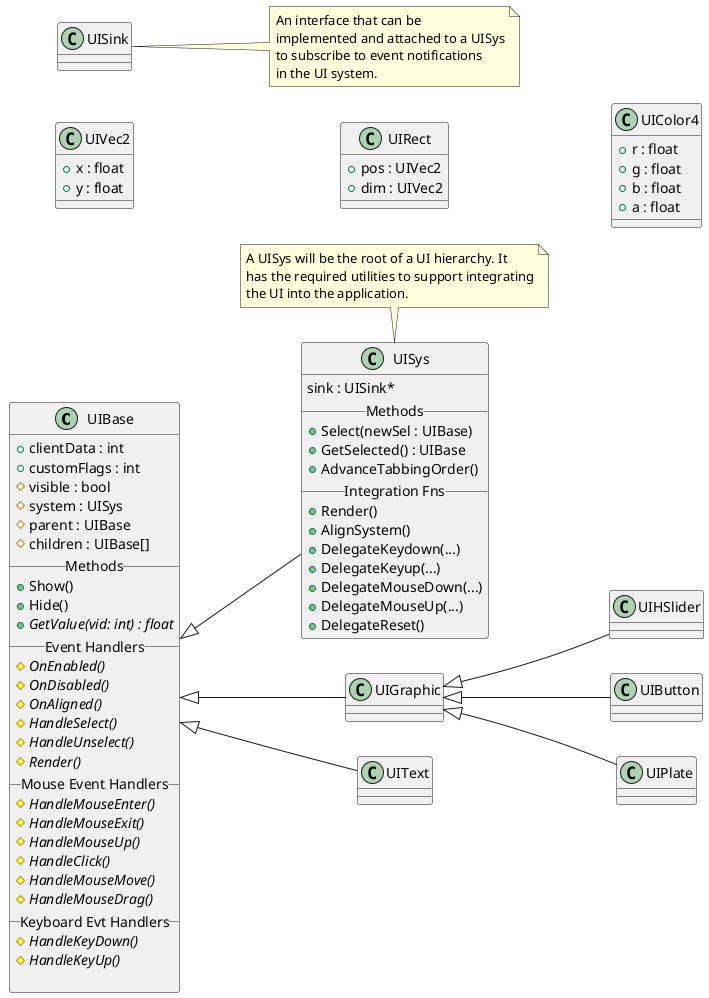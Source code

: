 	
@startuml
left to right direction

class UIBase{
  +clientData : int
  +customFlags : int
  #visible : bool
  #system : UISys
  #parent : UIBase
  #children : UIBase[]
  __ Methods __
  +Show()
  +Hide()
  {abstract}+GetValue(vid: int) : float
  __ Event Handlers __
  {abstract}#OnEnabled()
  {abstract}#OnDisabled()
  {abstract}#OnAligned()
  {abstract}#HandleSelect()
  {abstract}#HandleUnselect()
  {abstract}#Render()
  __ Mouse Event Handlers __
  {abstract}#HandleMouseEnter()
  {abstract}#HandleMouseExit()
  {abstract}#HandleMouseUp()
  {abstract}#HandleClick()
  {abstract}#HandleMouseMove()
  {abstract}#HandleMouseDrag()
  __ Keyboard Evt Handlers __
  {abstract}#HandleKeyDown()
  {abstract}#HandleKeyUp()
  
}

class UISys{
  sink : UISink*
  __ Methods __
  +Select(newSel : UIBase)
  +GetSelected() : UIBase
  +AdvanceTabbingOrder()
  __ Integration Fns __
  +Render()
  +AlignSystem()
  +DelegateKeydown(...)
  +DelegateKeyup(...)
  +DelegateMouseDown(...)
  +DelegateMouseUp(...)
  +DelegateReset()
}
note top of UISys
A UISys will be the root of a UI hierarchy. It
has the required utilities to support integrating
the UI into the application.
end note

class UIGraphic{
}

class UIHSlider{
}

class UIRect{
}

class UISink{
}
note right of UISink
An interface that can be 
implemented and attached to a UISys
to subscribe to event notifications 
in the UI system.
end note

class UIText{
}

class UIButton{
}

class UIPlate{
}

class UIVec2
{
  +x : float
  +y : float
}

class UIRect {
  +pos : UIVec2
  +dim : UIVec2
}

class UIColor4 {
  +r : float
  +g : float
  +b : float
  +a : float
}

UIVec2 -[hidden]- UIRect
UIRect -[hidden]- UIColor4

UIBase <|-- UISys
UIBase <|-- UIGraphic
UIBase <|-- UIText
UIGraphic <|-- UIButton
UIGraphic <|-- UIHSlider
UIGraphic <|-- UIPlate
@enduml